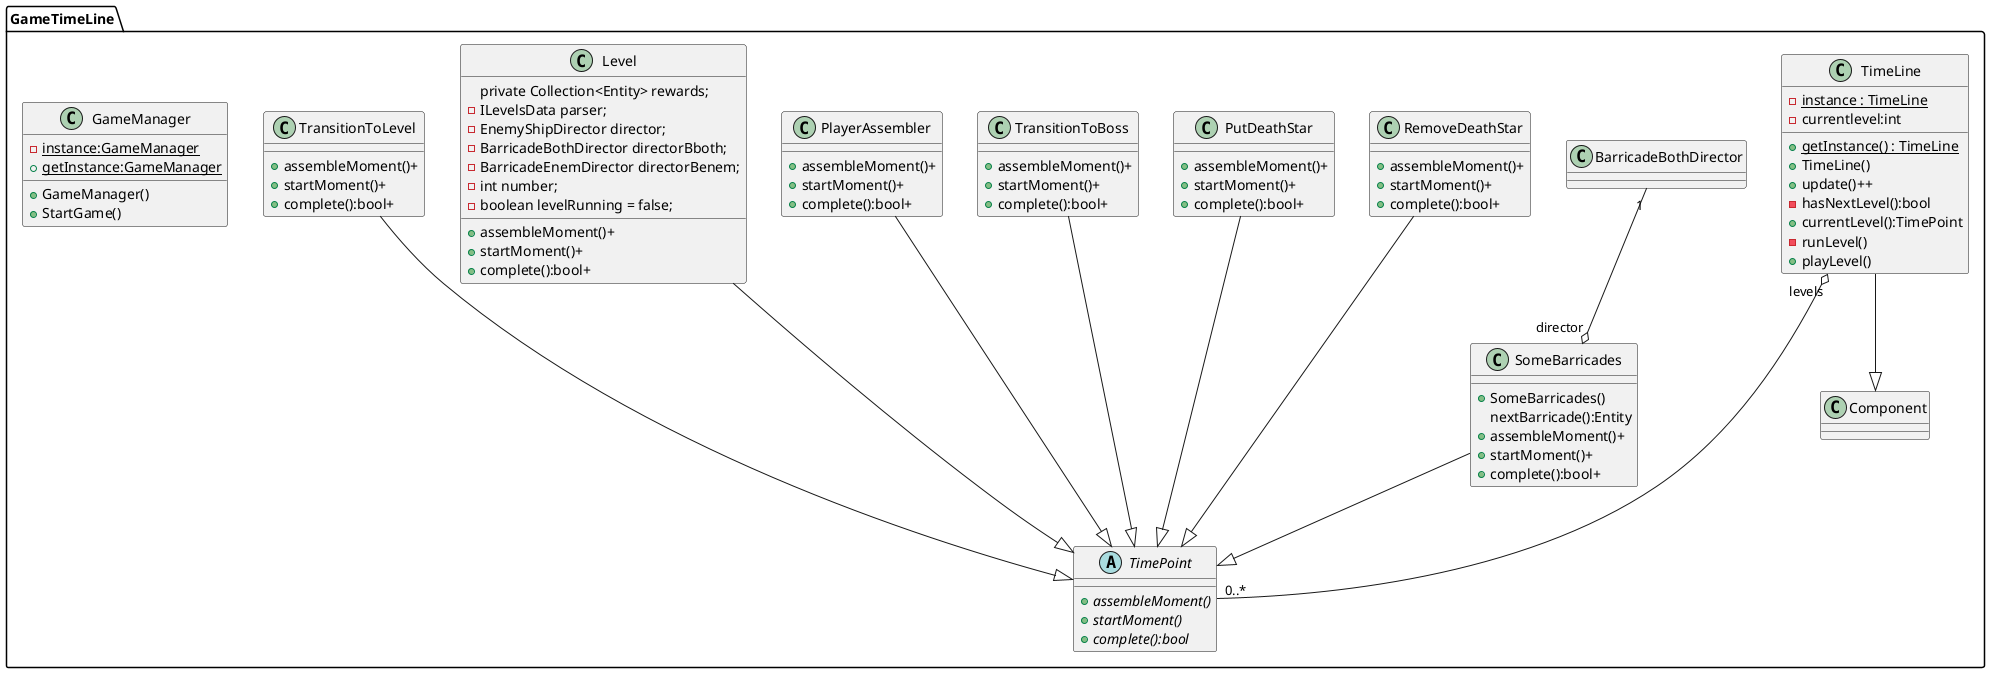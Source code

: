 @startuml

package GameTimeLine{
    abstract class TimePoint{
        + {abstract} assembleMoment()
        + {abstract} startMoment()
        + {abstract} complete():bool
    }
    TimeLine --|> Component
    TimeLine "levels" o--- "0..*" TimePoint

    class TimeLine
    {
        -{static}instance : TimeLine
        +{static}getInstance() : TimeLine
        -currentlevel:int
        +TimeLine()
        +update()++
        -hasNextLevel():bool
        +currentLevel():TimePoint
        - runLevel()
        + playLevel()
    }

    SomeBarricades --|> TimePoint

    BarricadeBothDirector "1" --o "director" SomeBarricades

    class SomeBarricades{
        +SomeBarricades()
        nextBarricade():Entity
        + assembleMoment()+
        + startMoment()+
        + complete():bool+
    }
    RemoveDeathStar ---|> TimePoint

    class RemoveDeathStar{
        + assembleMoment()+
        + startMoment()+
        + complete():bool+
    }

    PutDeathStar ---|> TimePoint

    class PutDeathStar{
        + assembleMoment()+
        + startMoment()+
        + complete():bool+
    }

    TransitionToBoss ---|> TimePoint

    class TransitionToBoss{
        + assembleMoment()+
        + startMoment()+
        + complete():bool+
    }



    PlayerAssembler ---|> TimePoint

    class PlayerAssembler{
        + assembleMoment()+
        + startMoment()+
        + complete():bool+
    }



    Level ---|> TimePoint

    class Level{
    private Collection<Entity> rewards;
        - ILevelsData parser;
        - EnemyShipDirector director;
        - BarricadeBothDirector directorBboth;
        - BarricadeEnemDirector directorBenem;
        - int number;
        - boolean levelRunning = false;

        + assembleMoment()+
        + startMoment()+
        + complete():bool+
    }


    TransitionToLevel ---|> TimePoint

    class TransitionToLevel{
        + assembleMoment()+
        + startMoment()+
        + complete():bool+
    }

    class GameManager{
        -{static} instance:GameManager
        +{static} getInstance:GameManager
        +GameManager()
        +StartGame()
    }
}


@enduml
